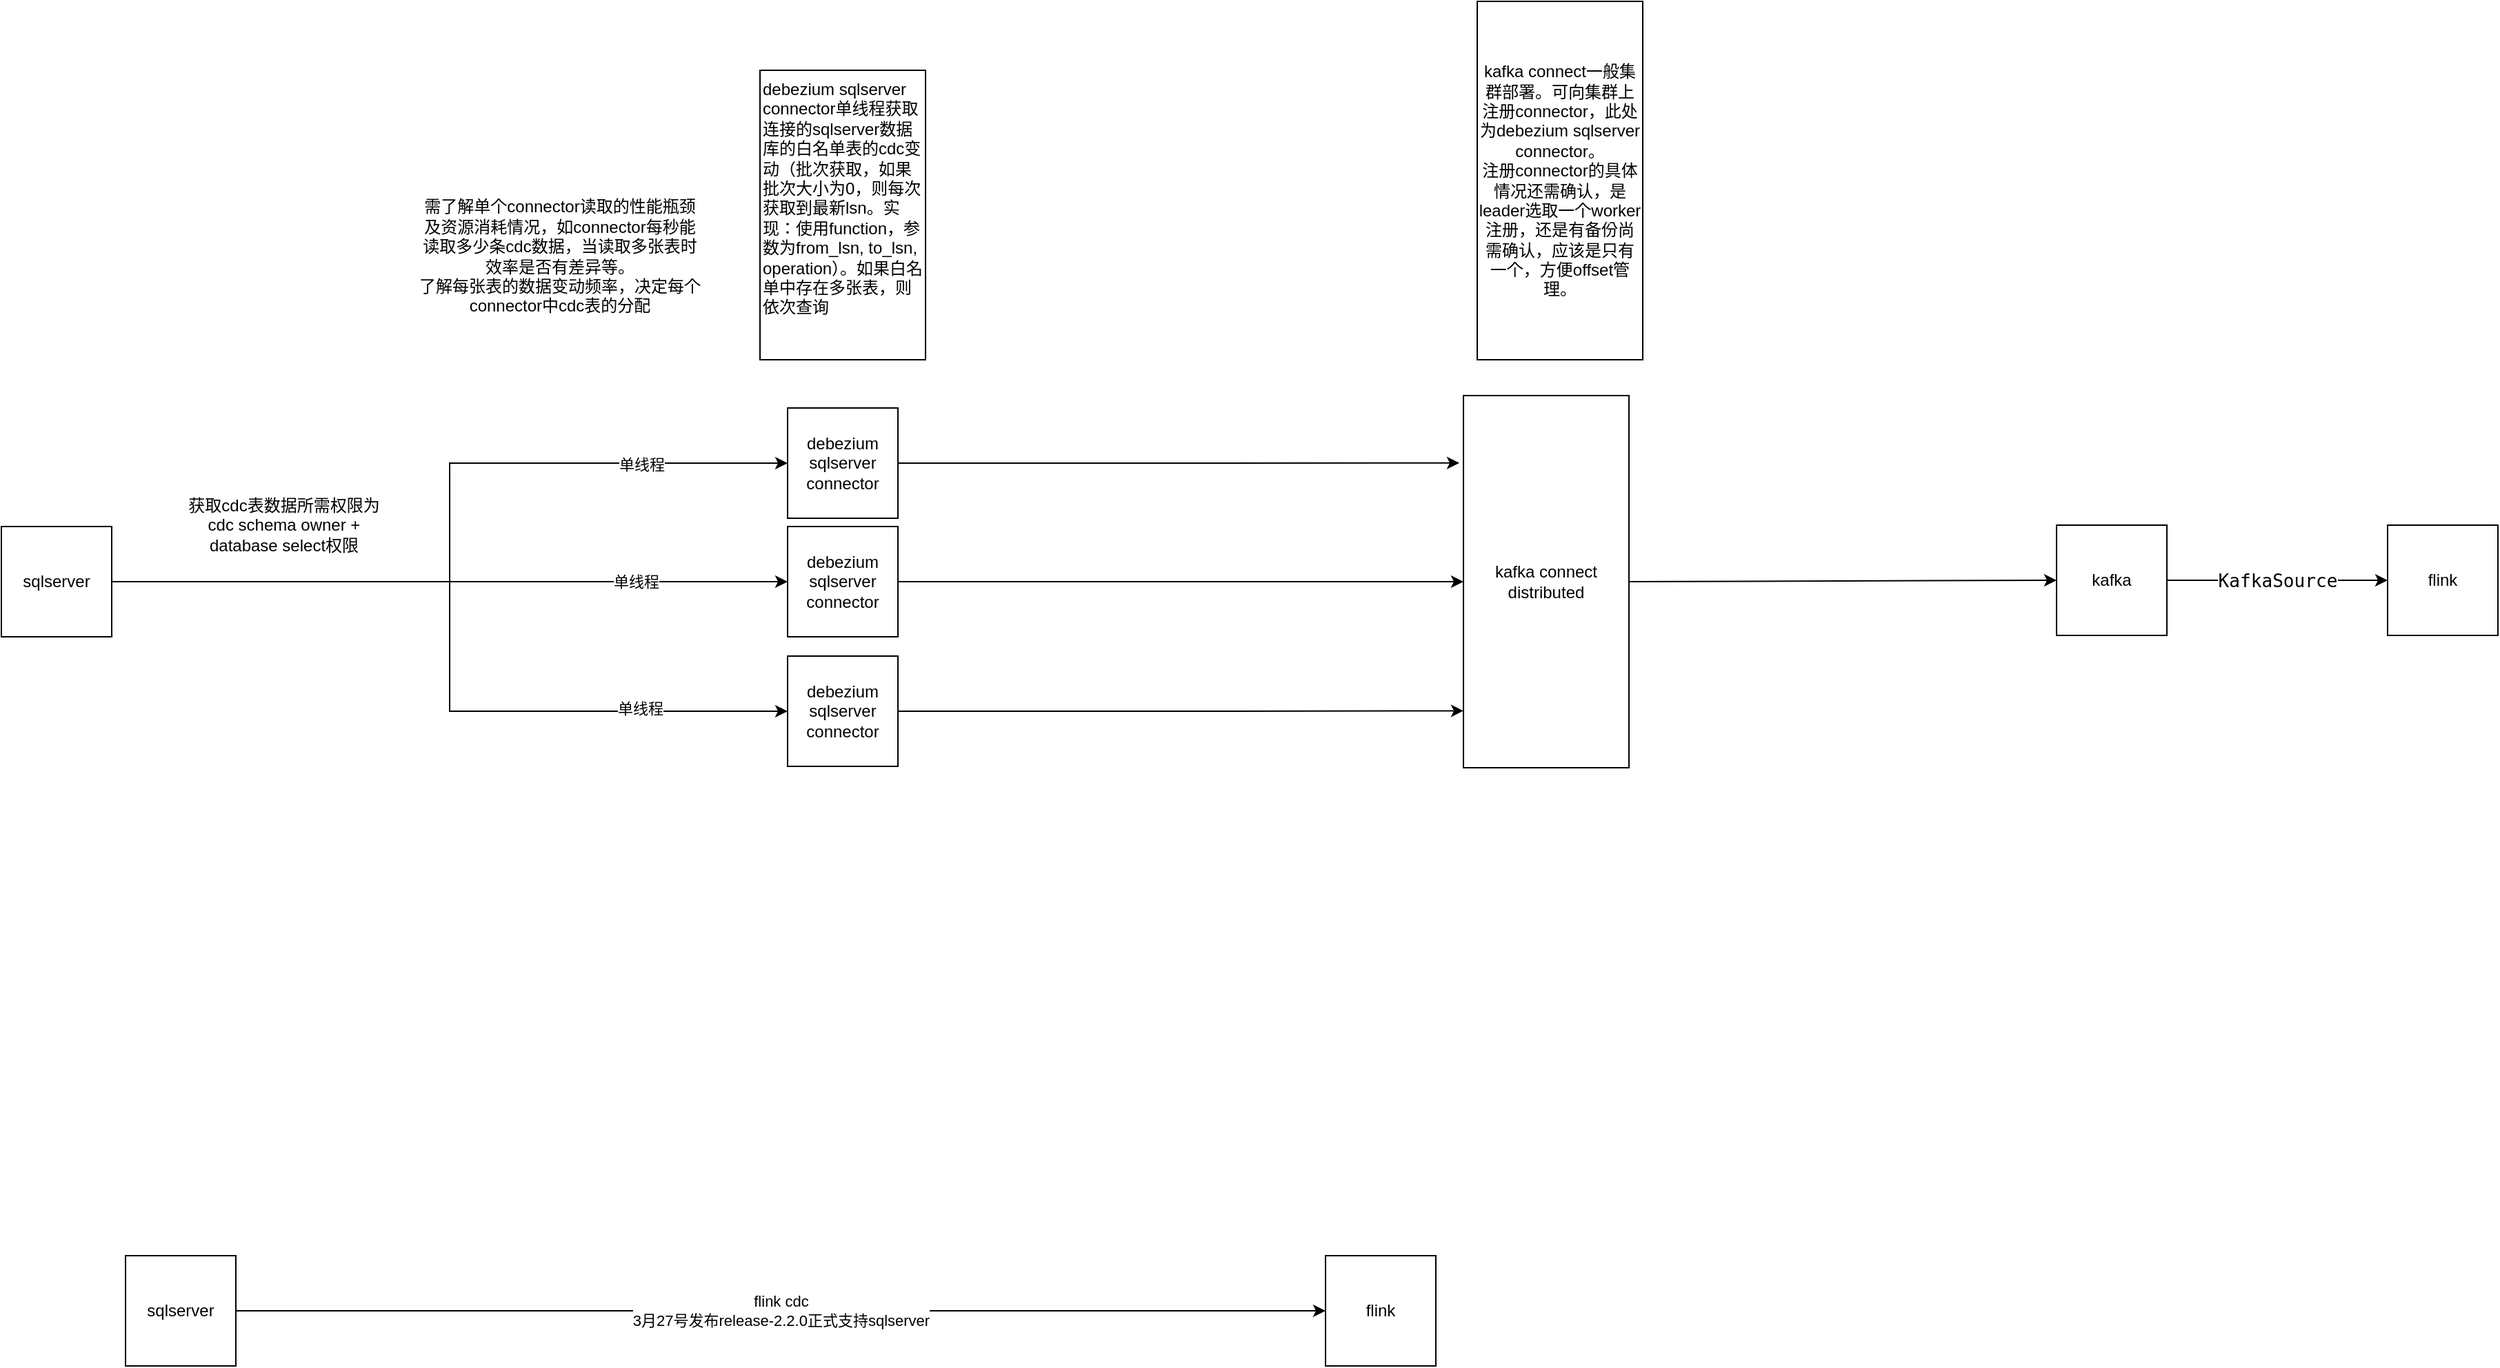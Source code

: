 <mxfile version="17.4.0" type="github">
  <diagram name="Page-1" id="74b105a0-9070-1c63-61bc-23e55f88626e">
    <mxGraphModel dx="2062" dy="1146" grid="1" gridSize="10" guides="1" tooltips="1" connect="1" arrows="1" fold="1" page="1" pageScale="1.5" pageWidth="1169" pageHeight="826" background="none" math="0" shadow="0">
      <root>
        <mxCell id="0" style=";html=1;" />
        <mxCell id="1" style=";html=1;" parent="0" />
        <mxCell id="Ck6pVBikPRRo8cWauUGt-6" value="debezium sqlserver connector单线程获取连接的sqlserver数据库的白名单表的cdc变动（批次获取，如果批次大小为0，则每次获取到最新lsn。实现：使用function，参数为from_lsn, to_lsn, operation）。如果白名单中存在多张表，则依次查询" style="rounded=0;whiteSpace=wrap;html=1;gradientColor=none;align=left;verticalAlign=top;" vertex="1" parent="1">
          <mxGeometry x="780" y="100" width="120" height="210" as="geometry" />
        </mxCell>
        <mxCell id="Ck6pVBikPRRo8cWauUGt-11" style="edgeStyle=orthogonalEdgeStyle;rounded=0;orthogonalLoop=1;jettySize=auto;html=1;exitX=1;exitY=0.5;exitDx=0;exitDy=0;entryX=0;entryY=0.5;entryDx=0;entryDy=0;" edge="1" parent="1" source="Ck6pVBikPRRo8cWauUGt-1" target="Ck6pVBikPRRo8cWauUGt-2">
          <mxGeometry relative="1" as="geometry" />
        </mxCell>
        <mxCell id="Ck6pVBikPRRo8cWauUGt-27" value="单线程" style="edgeLabel;html=1;align=center;verticalAlign=middle;resizable=0;points=[];" vertex="1" connectable="0" parent="Ck6pVBikPRRo8cWauUGt-11">
          <mxGeometry x="0.632" y="-1" relative="1" as="geometry">
            <mxPoint as="offset" />
          </mxGeometry>
        </mxCell>
        <mxCell id="Ck6pVBikPRRo8cWauUGt-13" style="edgeStyle=orthogonalEdgeStyle;rounded=0;orthogonalLoop=1;jettySize=auto;html=1;exitX=1;exitY=0.5;exitDx=0;exitDy=0;entryX=0;entryY=0.5;entryDx=0;entryDy=0;" edge="1" parent="1" source="Ck6pVBikPRRo8cWauUGt-1" target="Ck6pVBikPRRo8cWauUGt-3">
          <mxGeometry relative="1" as="geometry" />
        </mxCell>
        <mxCell id="Ck6pVBikPRRo8cWauUGt-20" value="单线程" style="edgeLabel;html=1;align=center;verticalAlign=middle;resizable=0;points=[];" vertex="1" connectable="0" parent="Ck6pVBikPRRo8cWauUGt-13">
          <mxGeometry x="0.309" y="1" relative="1" as="geometry">
            <mxPoint x="59" y="1" as="offset" />
          </mxGeometry>
        </mxCell>
        <mxCell id="Ck6pVBikPRRo8cWauUGt-15" style="edgeStyle=orthogonalEdgeStyle;rounded=0;orthogonalLoop=1;jettySize=auto;html=1;exitX=1;exitY=0.5;exitDx=0;exitDy=0;entryX=0;entryY=0.5;entryDx=0;entryDy=0;" edge="1" parent="1" source="Ck6pVBikPRRo8cWauUGt-1" target="Ck6pVBikPRRo8cWauUGt-4">
          <mxGeometry relative="1" as="geometry" />
        </mxCell>
        <mxCell id="Ck6pVBikPRRo8cWauUGt-25" value="单线程" style="edgeLabel;html=1;align=center;verticalAlign=middle;resizable=0;points=[];" vertex="1" connectable="0" parent="Ck6pVBikPRRo8cWauUGt-15">
          <mxGeometry x="0.634" y="2" relative="1" as="geometry">
            <mxPoint as="offset" />
          </mxGeometry>
        </mxCell>
        <mxCell id="Ck6pVBikPRRo8cWauUGt-1" value="sqlserver" style="whiteSpace=wrap;html=1;aspect=fixed;" vertex="1" parent="1">
          <mxGeometry x="230" y="431" width="80" height="80" as="geometry" />
        </mxCell>
        <mxCell id="Ck6pVBikPRRo8cWauUGt-21" style="edgeStyle=orthogonalEdgeStyle;rounded=0;orthogonalLoop=1;jettySize=auto;html=1;exitX=1;exitY=0.5;exitDx=0;exitDy=0;entryX=-0.025;entryY=0.181;entryDx=0;entryDy=0;entryPerimeter=0;" edge="1" parent="1" source="Ck6pVBikPRRo8cWauUGt-2" target="Ck6pVBikPRRo8cWauUGt-8">
          <mxGeometry relative="1" as="geometry" />
        </mxCell>
        <mxCell id="Ck6pVBikPRRo8cWauUGt-2" value="debezium sqlserver connector" style="whiteSpace=wrap;html=1;aspect=fixed;" vertex="1" parent="1">
          <mxGeometry x="800" y="345" width="80" height="80" as="geometry" />
        </mxCell>
        <mxCell id="Ck6pVBikPRRo8cWauUGt-22" style="edgeStyle=orthogonalEdgeStyle;rounded=0;orthogonalLoop=1;jettySize=auto;html=1;exitX=1;exitY=0.5;exitDx=0;exitDy=0;entryX=0;entryY=0.5;entryDx=0;entryDy=0;" edge="1" parent="1" source="Ck6pVBikPRRo8cWauUGt-3" target="Ck6pVBikPRRo8cWauUGt-8">
          <mxGeometry relative="1" as="geometry" />
        </mxCell>
        <mxCell id="Ck6pVBikPRRo8cWauUGt-3" value="debezium sqlserver connector" style="whiteSpace=wrap;html=1;aspect=fixed;" vertex="1" parent="1">
          <mxGeometry x="800" y="431" width="80" height="80" as="geometry" />
        </mxCell>
        <mxCell id="Ck6pVBikPRRo8cWauUGt-23" style="edgeStyle=orthogonalEdgeStyle;rounded=0;orthogonalLoop=1;jettySize=auto;html=1;exitX=1;exitY=0.5;exitDx=0;exitDy=0;entryX=0;entryY=0.847;entryDx=0;entryDy=0;entryPerimeter=0;" edge="1" parent="1" source="Ck6pVBikPRRo8cWauUGt-4" target="Ck6pVBikPRRo8cWauUGt-8">
          <mxGeometry relative="1" as="geometry" />
        </mxCell>
        <mxCell id="Ck6pVBikPRRo8cWauUGt-4" value="debezium sqlserver connector" style="whiteSpace=wrap;html=1;aspect=fixed;" vertex="1" parent="1">
          <mxGeometry x="800" y="525" width="80" height="80" as="geometry" />
        </mxCell>
        <mxCell id="Ck6pVBikPRRo8cWauUGt-8" value="kafka connect&lt;br&gt;distributed" style="rounded=0;whiteSpace=wrap;html=1;gradientColor=none;" vertex="1" parent="1">
          <mxGeometry x="1290" y="336" width="120" height="270" as="geometry" />
        </mxCell>
        <mxCell id="Ck6pVBikPRRo8cWauUGt-30" value="&lt;pre style=&quot;background-color: #ffffff ; color: #080808 ; font-family: &amp;quot;jetbrains mono&amp;quot; , monospace ; font-size: 9.8pt&quot;&gt;&lt;span style=&quot;color: #000000&quot;&gt;KafkaSource&lt;/span&gt;&lt;/pre&gt;" style="edgeStyle=orthogonalEdgeStyle;rounded=0;orthogonalLoop=1;jettySize=auto;html=1;exitX=1;exitY=0.5;exitDx=0;exitDy=0;" edge="1" parent="1" source="Ck6pVBikPRRo8cWauUGt-9" target="Ck6pVBikPRRo8cWauUGt-29">
          <mxGeometry relative="1" as="geometry" />
        </mxCell>
        <mxCell id="Ck6pVBikPRRo8cWauUGt-9" value="kafka" style="whiteSpace=wrap;html=1;aspect=fixed;gradientColor=none;" vertex="1" parent="1">
          <mxGeometry x="1720" y="430" width="80" height="80" as="geometry" />
        </mxCell>
        <mxCell id="Ck6pVBikPRRo8cWauUGt-14" value="" style="endArrow=classic;html=1;rounded=0;exitX=1;exitY=0.5;exitDx=0;exitDy=0;entryX=0;entryY=0.5;entryDx=0;entryDy=0;" edge="1" parent="1" source="Ck6pVBikPRRo8cWauUGt-8" target="Ck6pVBikPRRo8cWauUGt-9">
          <mxGeometry width="50" height="50" relative="1" as="geometry">
            <mxPoint x="770" y="500" as="sourcePoint" />
            <mxPoint x="820" y="450" as="targetPoint" />
          </mxGeometry>
        </mxCell>
        <mxCell id="Ck6pVBikPRRo8cWauUGt-24" value="kafka connect一般集群部署。可向集群上注册connector，此处为debezium sqlserver connector。&lt;br&gt;注册connector的具体情况还需确认，是leader选取一个worker注册，还是有备份尚需确认，应该是只有一个，方便offset管理。" style="rounded=0;whiteSpace=wrap;html=1;gradientColor=none;" vertex="1" parent="1">
          <mxGeometry x="1300" y="50" width="120" height="260" as="geometry" />
        </mxCell>
        <mxCell id="Ck6pVBikPRRo8cWauUGt-28" value="需了解单个connector读取的性能瓶颈及资源消耗情况，如connector每秒能读取多少条cdc数据，当读取多张表时效率是否有差异等。&lt;br&gt;了解每张表的数据变动频率，决定每个connector中cdc表的分配" style="text;html=1;strokeColor=none;fillColor=none;align=center;verticalAlign=middle;whiteSpace=wrap;rounded=0;" vertex="1" parent="1">
          <mxGeometry x="530" y="180" width="210" height="110" as="geometry" />
        </mxCell>
        <mxCell id="Ck6pVBikPRRo8cWauUGt-29" value="flink" style="whiteSpace=wrap;html=1;aspect=fixed;gradientColor=none;" vertex="1" parent="1">
          <mxGeometry x="1960" y="430" width="80" height="80" as="geometry" />
        </mxCell>
        <mxCell id="Ck6pVBikPRRo8cWauUGt-37" value="flink cdc&lt;br&gt;3月27号发布release-2.2.0正式支持sqlserver" style="edgeStyle=orthogonalEdgeStyle;rounded=0;orthogonalLoop=1;jettySize=auto;html=1;entryX=0;entryY=0.5;entryDx=0;entryDy=0;" edge="1" parent="1" source="Ck6pVBikPRRo8cWauUGt-31" target="Ck6pVBikPRRo8cWauUGt-33">
          <mxGeometry relative="1" as="geometry" />
        </mxCell>
        <mxCell id="Ck6pVBikPRRo8cWauUGt-31" value="sqlserver" style="whiteSpace=wrap;html=1;aspect=fixed;gradientColor=none;" vertex="1" parent="1">
          <mxGeometry x="320" y="960" width="80" height="80" as="geometry" />
        </mxCell>
        <mxCell id="Ck6pVBikPRRo8cWauUGt-32" value="获取cdc表数据所需权限为cdc schema owner + database select权限" style="text;html=1;strokeColor=none;fillColor=none;align=center;verticalAlign=middle;whiteSpace=wrap;rounded=0;" vertex="1" parent="1">
          <mxGeometry x="360" y="400" width="150" height="60" as="geometry" />
        </mxCell>
        <mxCell id="Ck6pVBikPRRo8cWauUGt-33" value="flink" style="whiteSpace=wrap;html=1;aspect=fixed;gradientColor=none;" vertex="1" parent="1">
          <mxGeometry x="1190" y="960" width="80" height="80" as="geometry" />
        </mxCell>
      </root>
    </mxGraphModel>
  </diagram>
</mxfile>
